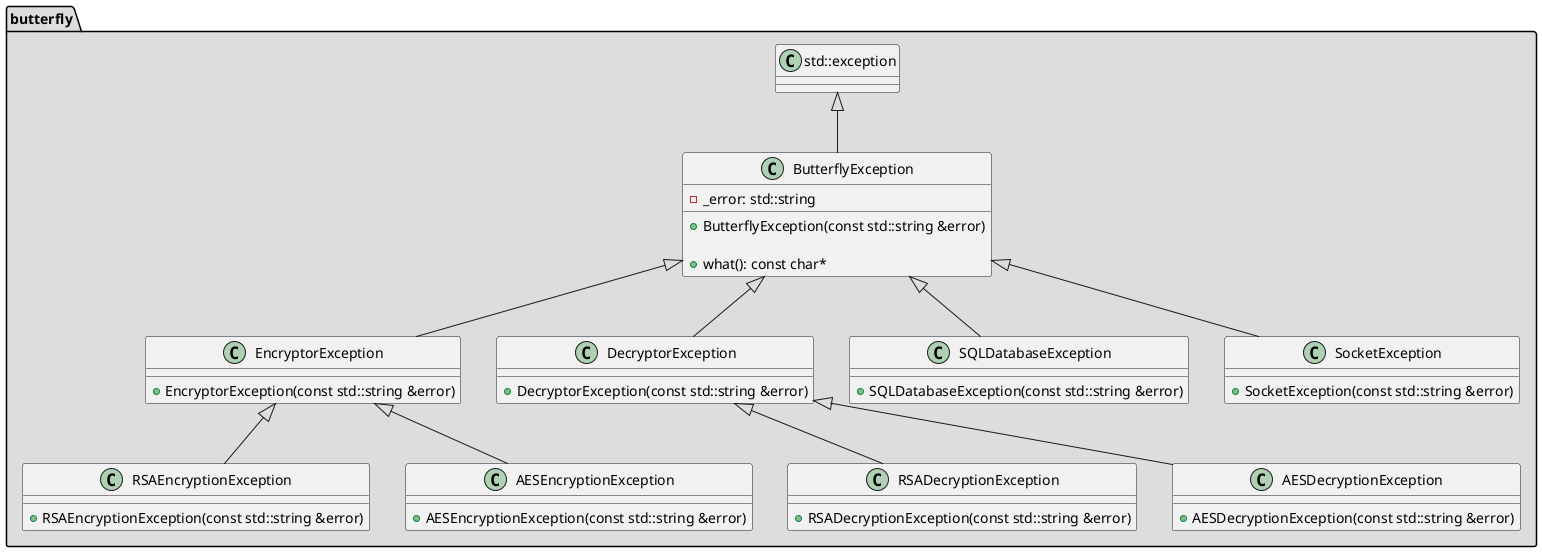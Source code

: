 @startuml
'https://plantuml.com/sequence-diagram

package butterfly #DDDDDD
{

class std::exception
{

}

class ButterflyException
{
    -_error: std::string
    +ButterflyException(const std::string &error)

    +what(): const char*
}

class RSAEncryptionException
{

    +RSAEncryptionException(const std::string &error)

}

class RSADecryptionException
{

    +RSADecryptionException(const std::string &error)

}

class AESEncryptionException
{

    +AESEncryptionException(const std::string &error)

}

class AESDecryptionException
{

    +AESDecryptionException(const std::string &error)

}

class EncryptorException
{

    +EncryptorException(const std::string &error)

}

class DecryptorException
{

    +DecryptorException(const std::string &error)

}

class SQLDatabaseException
{

    +SQLDatabaseException(const std::string &error)

}

class SocketException
{

    +SocketException(const std::string &error)

}


std::exception <|-- ButterflyException
ButterflyException <|-- EncryptorException
ButterflyException <|-- DecryptorException

EncryptorException <|-- RSAEncryptionException
DecryptorException <|-- RSADecryptionException
EncryptorException <|-- AESEncryptionException
DecryptorException <|-- AESDecryptionException

ButterflyException <|-- SQLDatabaseException
ButterflyException <|-- SocketException

}
@enduml
